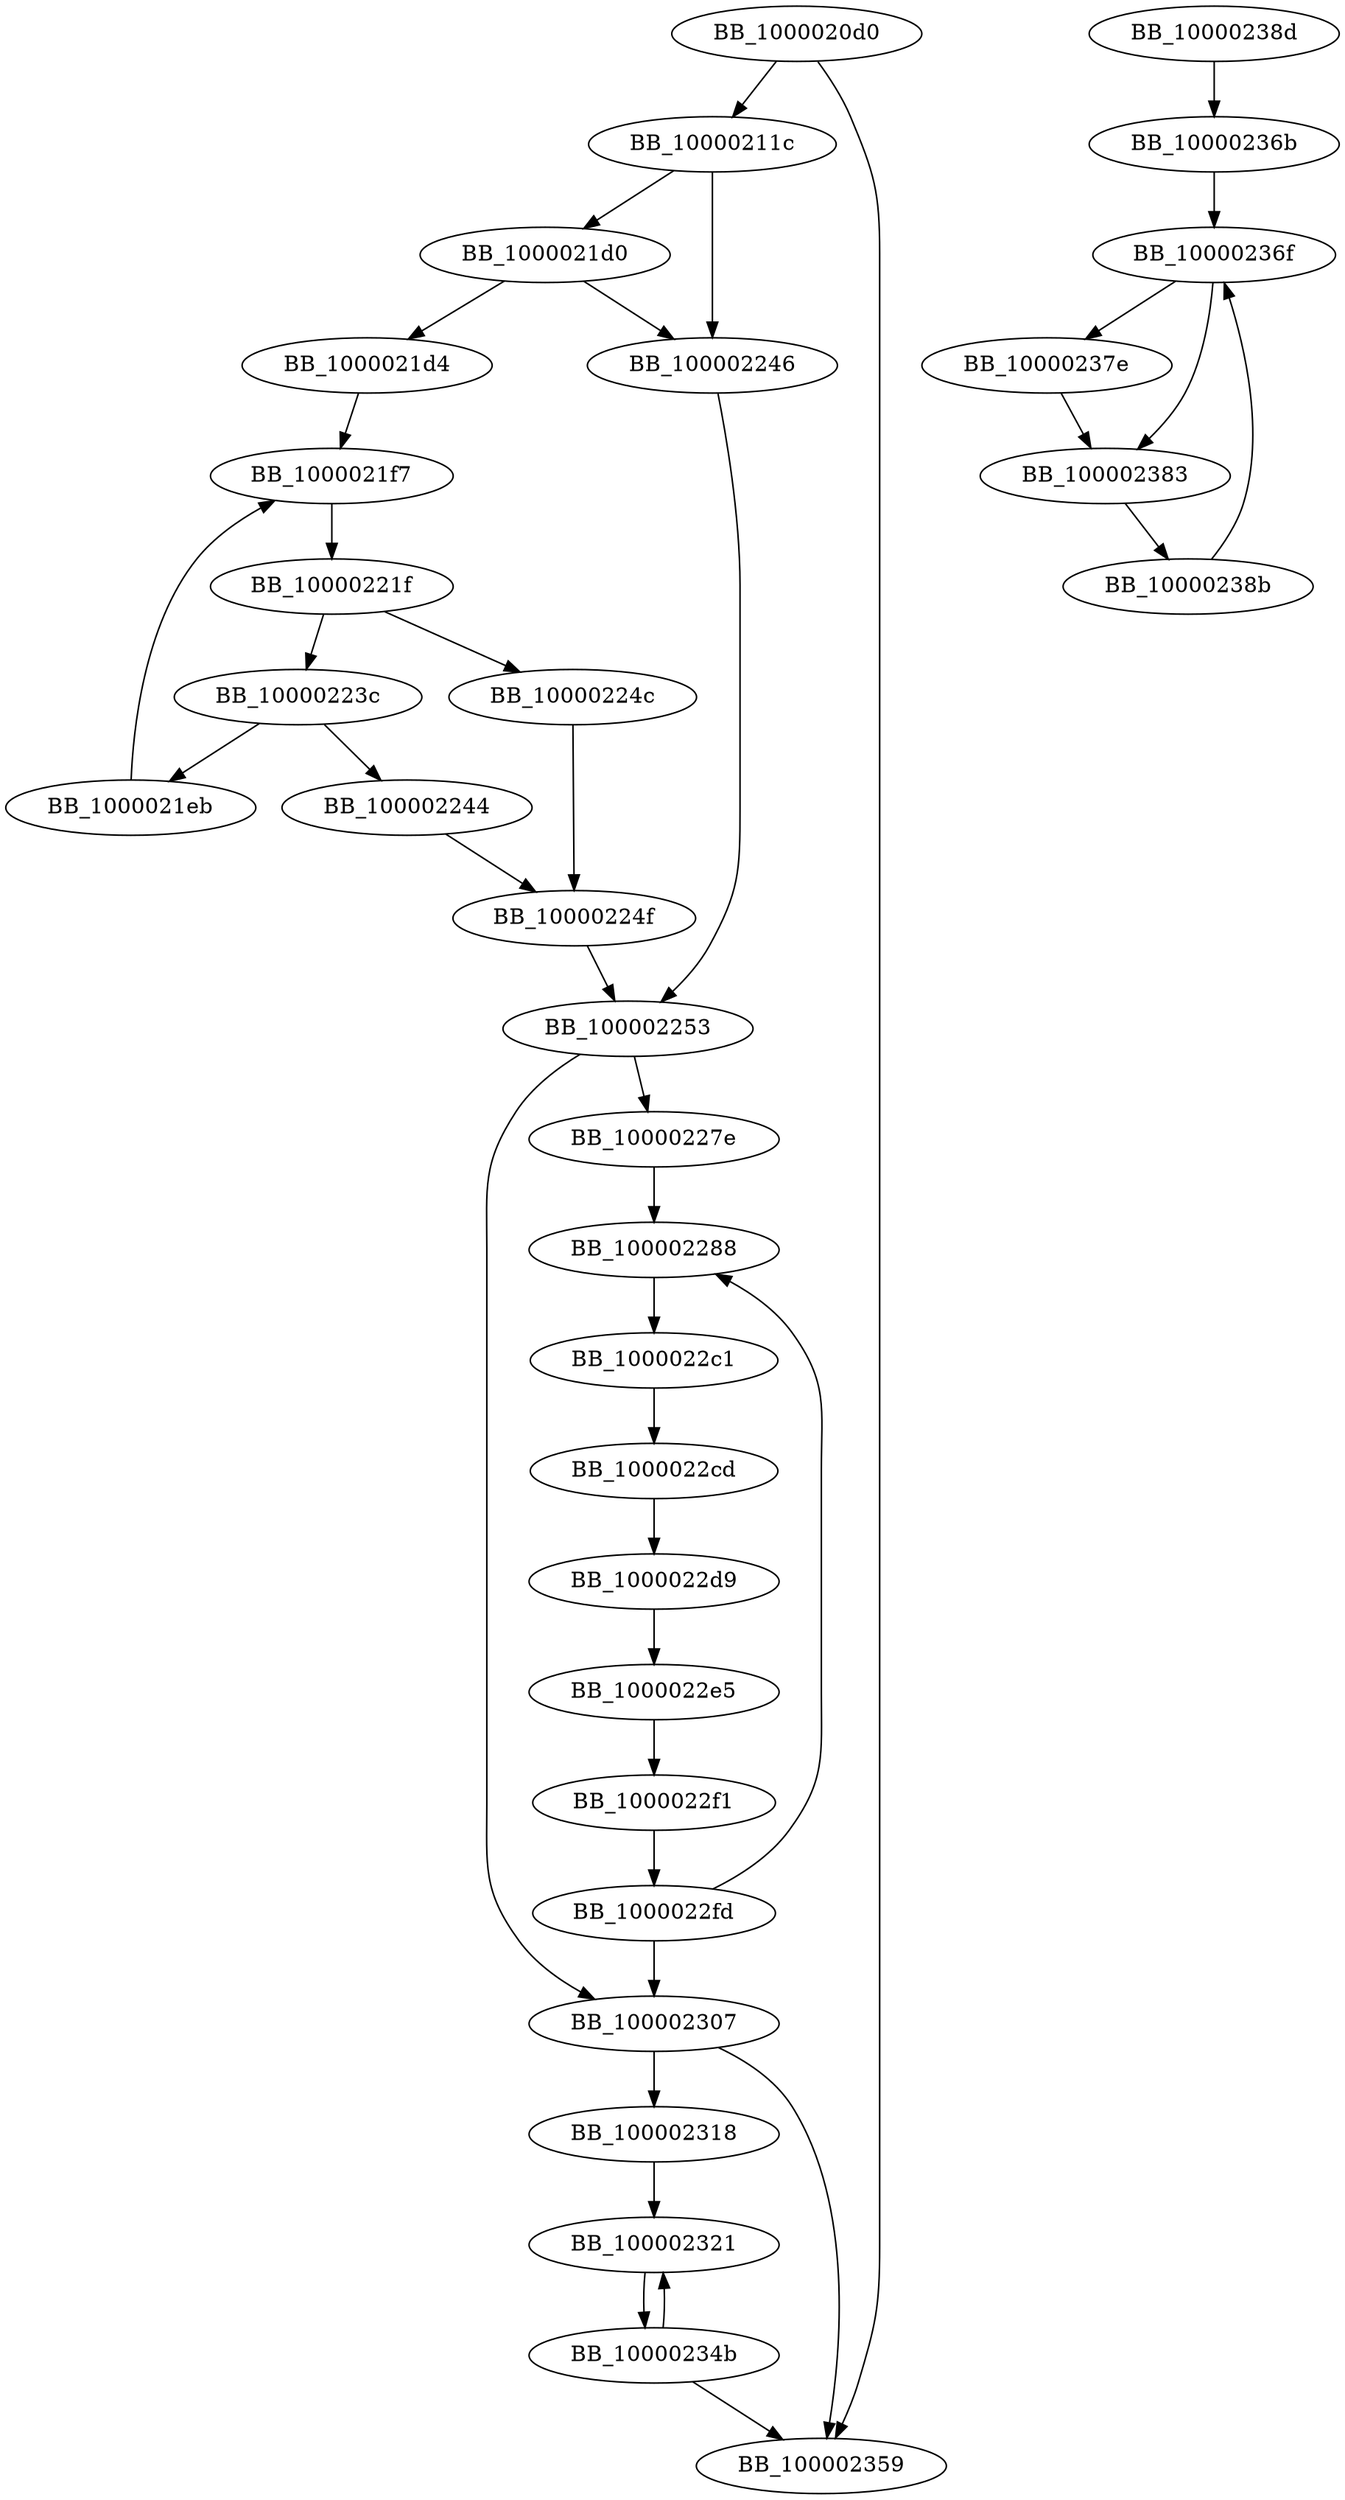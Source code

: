 DiGraph __ZN9Converter9outVectorEv{
BB_1000020d0->BB_10000211c
BB_1000020d0->BB_100002359
BB_10000211c->BB_1000021d0
BB_10000211c->BB_100002246
BB_1000021d0->BB_1000021d4
BB_1000021d0->BB_100002246
BB_1000021d4->BB_1000021f7
BB_1000021eb->BB_1000021f7
BB_1000021f7->BB_10000221f
BB_10000221f->BB_10000223c
BB_10000221f->BB_10000224c
BB_10000223c->BB_1000021eb
BB_10000223c->BB_100002244
BB_100002244->BB_10000224f
BB_100002246->BB_100002253
BB_10000224c->BB_10000224f
BB_10000224f->BB_100002253
BB_100002253->BB_10000227e
BB_100002253->BB_100002307
BB_10000227e->BB_100002288
BB_100002288->BB_1000022c1
BB_1000022c1->BB_1000022cd
BB_1000022cd->BB_1000022d9
BB_1000022d9->BB_1000022e5
BB_1000022e5->BB_1000022f1
BB_1000022f1->BB_1000022fd
BB_1000022fd->BB_100002288
BB_1000022fd->BB_100002307
BB_100002307->BB_100002318
BB_100002307->BB_100002359
BB_100002318->BB_100002321
BB_100002321->BB_10000234b
BB_10000234b->BB_100002321
BB_10000234b->BB_100002359
BB_10000236b->BB_10000236f
BB_10000236f->BB_10000237e
BB_10000236f->BB_100002383
BB_10000237e->BB_100002383
BB_100002383->BB_10000238b
BB_10000238b->BB_10000236f
BB_10000238d->BB_10000236b
}
